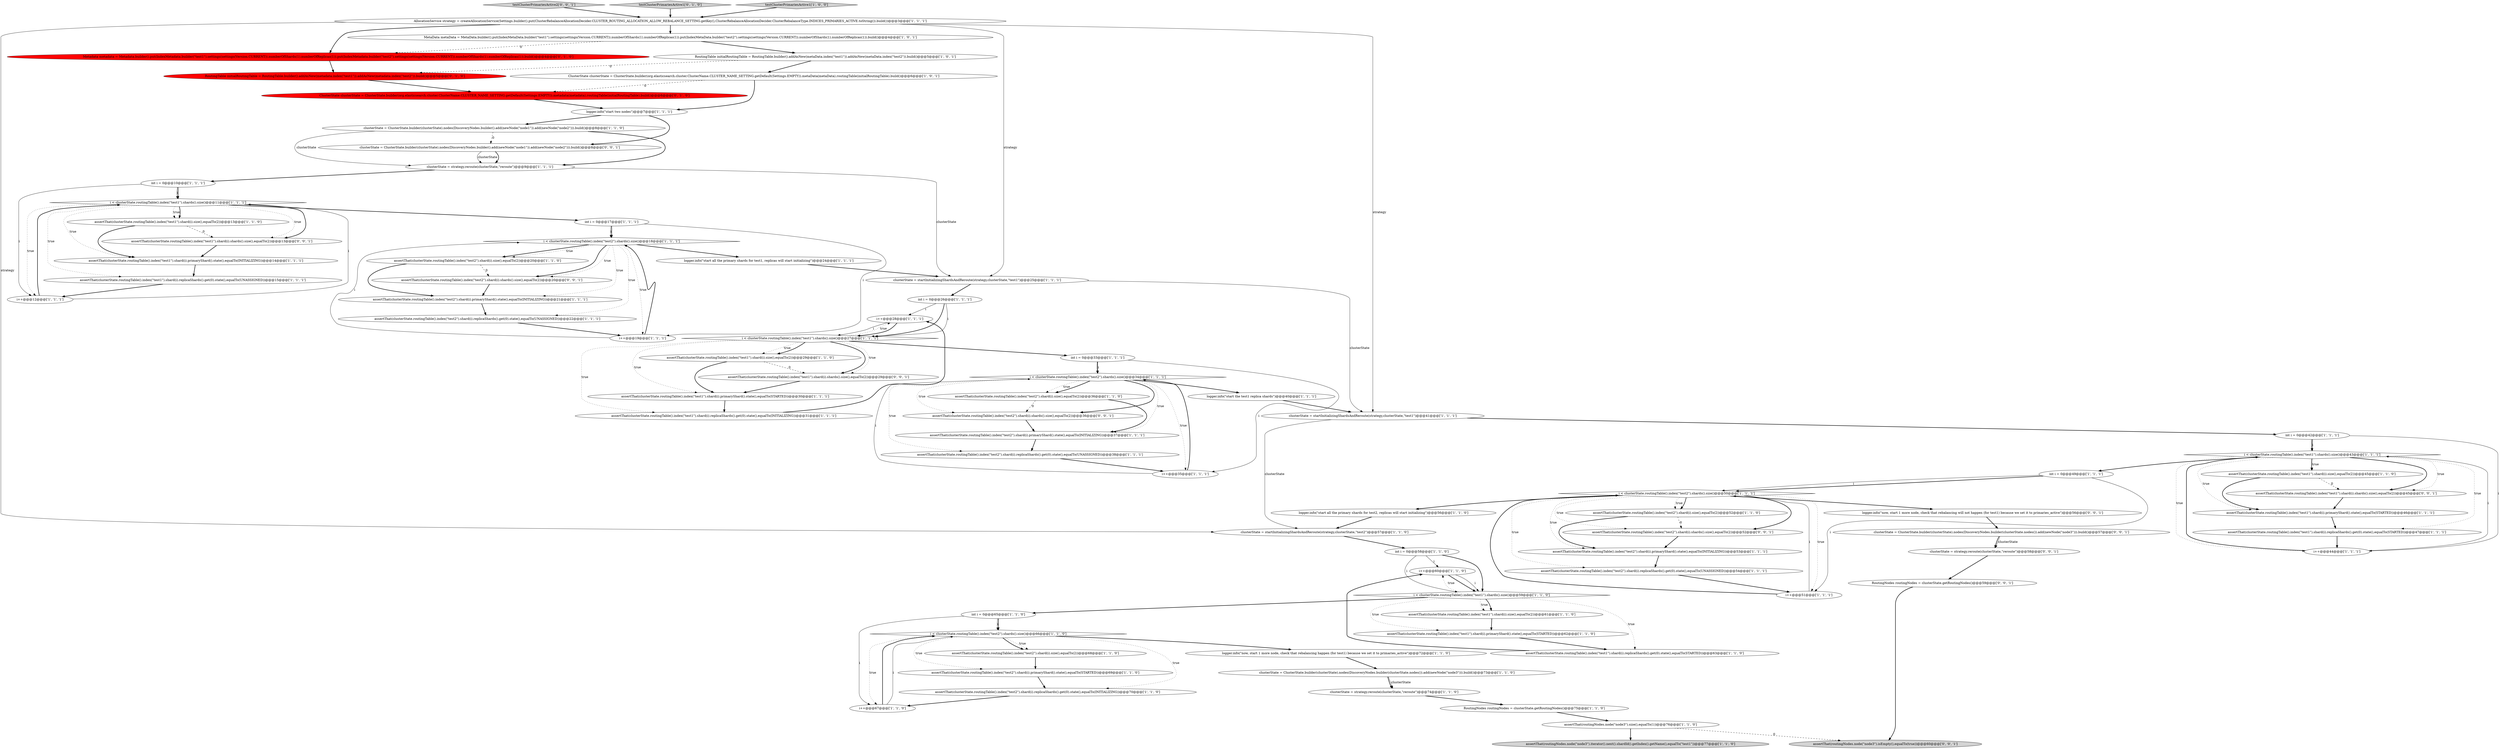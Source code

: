 digraph {
36 [style = filled, label = "i++@@@60@@@['1', '1', '0']", fillcolor = white, shape = ellipse image = "AAA0AAABBB1BBB"];
57 [style = filled, label = "assertThat(clusterState.routingTable().index(\"test2\").shard(i).primaryShard().state(),equalTo(INITIALIZING))@@@37@@@['1', '1', '1']", fillcolor = white, shape = ellipse image = "AAA0AAABBB1BBB"];
49 [style = filled, label = "assertThat(clusterState.routingTable().index(\"test1\").shard(i).replicaShards().get(0).state(),equalTo(UNASSIGNED))@@@15@@@['1', '1', '1']", fillcolor = white, shape = ellipse image = "AAA0AAABBB1BBB"];
11 [style = filled, label = "clusterState = strategy.reroute(clusterState,\"reroute\")@@@74@@@['1', '1', '0']", fillcolor = white, shape = ellipse image = "AAA0AAABBB1BBB"];
77 [style = filled, label = "assertThat(clusterState.routingTable().index(\"test2\").shard(i).shards().size(),equalTo(2))@@@36@@@['0', '0', '1']", fillcolor = white, shape = ellipse image = "AAA0AAABBB3BBB"];
44 [style = filled, label = "assertThat(clusterState.routingTable().index(\"test1\").shard(i).primaryShard().state(),equalTo(STARTED))@@@62@@@['1', '1', '0']", fillcolor = white, shape = ellipse image = "AAA0AAABBB1BBB"];
4 [style = filled, label = "clusterState = ClusterState.builder(clusterState).nodes(DiscoveryNodes.builder().add(newNode(\"node1\")).add(newNode(\"node2\"))).build()@@@8@@@['1', '1', '0']", fillcolor = white, shape = ellipse image = "AAA0AAABBB1BBB"];
65 [style = filled, label = "assertThat(clusterState.routingTable().index(\"test2\").shard(i).size(),equalTo(2))@@@52@@@['1', '1', '0']", fillcolor = white, shape = ellipse image = "AAA0AAABBB1BBB"];
56 [style = filled, label = "assertThat(routingNodes.node(\"node3\").iterator().next().shardId().getIndex().getName(),equalTo(\"test1\"))@@@77@@@['1', '1', '0']", fillcolor = lightgray, shape = ellipse image = "AAA0AAABBB1BBB"];
82 [style = filled, label = "testClusterPrimariesActive2['0', '0', '1']", fillcolor = lightgray, shape = diamond image = "AAA0AAABBB3BBB"];
31 [style = filled, label = "assertThat(clusterState.routingTable().index(\"test2\").shard(i).replicaShards().get(0).state(),equalTo(UNASSIGNED))@@@54@@@['1', '1', '1']", fillcolor = white, shape = ellipse image = "AAA0AAABBB1BBB"];
71 [style = filled, label = "Metadata metadata = Metadata.builder().put(IndexMetadata.builder(\"test1\").settings(settings(Version.CURRENT)).numberOfShards(1).numberOfReplicas(1)).put(IndexMetadata.builder(\"test2\").settings(settings(Version.CURRENT)).numberOfShards(1).numberOfReplicas(1)).build()@@@4@@@['0', '1', '0']", fillcolor = red, shape = ellipse image = "AAA1AAABBB2BBB"];
61 [style = filled, label = "int i = 0@@@10@@@['1', '1', '1']", fillcolor = white, shape = ellipse image = "AAA0AAABBB1BBB"];
79 [style = filled, label = "RoutingNodes routingNodes = clusterState.getRoutingNodes()@@@59@@@['0', '0', '1']", fillcolor = white, shape = ellipse image = "AAA0AAABBB3BBB"];
63 [style = filled, label = "logger.info(\"start two nodes\")@@@7@@@['1', '1', '1']", fillcolor = white, shape = ellipse image = "AAA0AAABBB1BBB"];
29 [style = filled, label = "i < clusterState.routingTable().index(\"test1\").shards().size()@@@11@@@['1', '1', '1']", fillcolor = white, shape = diamond image = "AAA0AAABBB1BBB"];
28 [style = filled, label = "logger.info(\"now, start 1 more node, check that rebalancing happen (for test1) because we set it to primaries_active\")@@@72@@@['1', '1', '0']", fillcolor = white, shape = ellipse image = "AAA0AAABBB1BBB"];
51 [style = filled, label = "clusterState = startInitializingShardsAndReroute(strategy,clusterState,\"test1\")@@@41@@@['1', '1', '1']", fillcolor = white, shape = ellipse image = "AAA0AAABBB1BBB"];
69 [style = filled, label = "testClusterPrimariesActive1['0', '1', '0']", fillcolor = lightgray, shape = diamond image = "AAA0AAABBB2BBB"];
14 [style = filled, label = "i < clusterState.routingTable().index(\"test2\").shards().size()@@@50@@@['1', '1', '1']", fillcolor = white, shape = diamond image = "AAA0AAABBB1BBB"];
59 [style = filled, label = "logger.info(\"start all the primary shards for test2, replicas will start initializing\")@@@56@@@['1', '1', '0']", fillcolor = white, shape = ellipse image = "AAA0AAABBB1BBB"];
23 [style = filled, label = "logger.info(\"start the test1 replica shards\")@@@40@@@['1', '1', '1']", fillcolor = white, shape = ellipse image = "AAA0AAABBB1BBB"];
24 [style = filled, label = "int i = 0@@@65@@@['1', '1', '0']", fillcolor = white, shape = ellipse image = "AAA0AAABBB1BBB"];
67 [style = filled, label = "assertThat(clusterState.routingTable().index(\"test2\").shard(i).size(),equalTo(2))@@@20@@@['1', '1', '0']", fillcolor = white, shape = ellipse image = "AAA0AAABBB1BBB"];
39 [style = filled, label = "assertThat(clusterState.routingTable().index(\"test2\").shard(i).replicaShards().get(0).state(),equalTo(INITIALIZING))@@@70@@@['1', '1', '0']", fillcolor = white, shape = ellipse image = "AAA0AAABBB1BBB"];
21 [style = filled, label = "assertThat(clusterState.routingTable().index(\"test1\").shard(i).size(),equalTo(2))@@@13@@@['1', '1', '0']", fillcolor = white, shape = ellipse image = "AAA0AAABBB1BBB"];
25 [style = filled, label = "assertThat(clusterState.routingTable().index(\"test2\").shard(i).replicaShards().get(0).state(),equalTo(UNASSIGNED))@@@38@@@['1', '1', '1']", fillcolor = white, shape = ellipse image = "AAA0AAABBB1BBB"];
13 [style = filled, label = "assertThat(routingNodes.node(\"node3\").size(),equalTo(1))@@@76@@@['1', '1', '0']", fillcolor = white, shape = ellipse image = "AAA0AAABBB1BBB"];
83 [style = filled, label = "assertThat(clusterState.routingTable().index(\"test1\").shard(i).shards().size(),equalTo(2))@@@45@@@['0', '0', '1']", fillcolor = white, shape = ellipse image = "AAA0AAABBB3BBB"];
40 [style = filled, label = "i++@@@44@@@['1', '1', '1']", fillcolor = white, shape = ellipse image = "AAA0AAABBB1BBB"];
8 [style = filled, label = "assertThat(clusterState.routingTable().index(\"test1\").shard(i).size(),equalTo(2))@@@61@@@['1', '1', '0']", fillcolor = white, shape = ellipse image = "AAA0AAABBB1BBB"];
50 [style = filled, label = "int i = 0@@@49@@@['1', '1', '1']", fillcolor = white, shape = ellipse image = "AAA0AAABBB1BBB"];
73 [style = filled, label = "clusterState = ClusterState.builder(clusterState).nodes(DiscoveryNodes.builder().add(newNode(\"node1\")).add(newNode(\"node2\"))).build()@@@8@@@['0', '0', '1']", fillcolor = white, shape = ellipse image = "AAA0AAABBB3BBB"];
18 [style = filled, label = "testClusterPrimariesActive1['1', '0', '0']", fillcolor = lightgray, shape = diamond image = "AAA0AAABBB1BBB"];
45 [style = filled, label = "assertThat(clusterState.routingTable().index(\"test1\").shard(i).replicaShards().get(0).state(),equalTo(STARTED))@@@63@@@['1', '1', '0']", fillcolor = white, shape = ellipse image = "AAA0AAABBB1BBB"];
58 [style = filled, label = "clusterState = strategy.reroute(clusterState,\"reroute\")@@@9@@@['1', '1', '1']", fillcolor = white, shape = ellipse image = "AAA0AAABBB1BBB"];
54 [style = filled, label = "assertThat(clusterState.routingTable().index(\"test2\").shard(i).primaryShard().state(),equalTo(INITIALIZING))@@@21@@@['1', '1', '1']", fillcolor = white, shape = ellipse image = "AAA0AAABBB1BBB"];
78 [style = filled, label = "clusterState = strategy.reroute(clusterState,\"reroute\")@@@58@@@['0', '0', '1']", fillcolor = white, shape = ellipse image = "AAA0AAABBB3BBB"];
43 [style = filled, label = "assertThat(clusterState.routingTable().index(\"test1\").shard(i).replicaShards().get(0).state(),equalTo(STARTED))@@@47@@@['1', '1', '1']", fillcolor = white, shape = ellipse image = "AAA0AAABBB1BBB"];
5 [style = filled, label = "RoutingNodes routingNodes = clusterState.getRoutingNodes()@@@75@@@['1', '1', '0']", fillcolor = white, shape = ellipse image = "AAA0AAABBB1BBB"];
3 [style = filled, label = "assertThat(clusterState.routingTable().index(\"test2\").shard(i).size(),equalTo(2))@@@68@@@['1', '1', '0']", fillcolor = white, shape = ellipse image = "AAA0AAABBB1BBB"];
15 [style = filled, label = "assertThat(clusterState.routingTable().index(\"test2\").shard(i).primaryShard().state(),equalTo(INITIALIZING))@@@53@@@['1', '1', '1']", fillcolor = white, shape = ellipse image = "AAA0AAABBB1BBB"];
80 [style = filled, label = "assertThat(clusterState.routingTable().index(\"test1\").shard(i).shards().size(),equalTo(2))@@@13@@@['0', '0', '1']", fillcolor = white, shape = ellipse image = "AAA0AAABBB3BBB"];
75 [style = filled, label = "logger.info(\"now, start 1 more node, check that rebalancing will not happen (for test1) because we set it to primaries_active\")@@@56@@@['0', '0', '1']", fillcolor = white, shape = ellipse image = "AAA0AAABBB3BBB"];
84 [style = filled, label = "assertThat(routingNodes.node(\"node3\").isEmpty(),equalTo(true))@@@60@@@['0', '0', '1']", fillcolor = lightgray, shape = ellipse image = "AAA0AAABBB3BBB"];
1 [style = filled, label = "i++@@@28@@@['1', '1', '1']", fillcolor = white, shape = ellipse image = "AAA0AAABBB1BBB"];
17 [style = filled, label = "clusterState = ClusterState.builder(clusterState).nodes(DiscoveryNodes.builder(clusterState.nodes()).add(newNode(\"node3\"))).build()@@@73@@@['1', '1', '0']", fillcolor = white, shape = ellipse image = "AAA0AAABBB1BBB"];
0 [style = filled, label = "i < clusterState.routingTable().index(\"test1\").shards().size()@@@27@@@['1', '1', '1']", fillcolor = white, shape = diamond image = "AAA0AAABBB1BBB"];
47 [style = filled, label = "i++@@@51@@@['1', '1', '1']", fillcolor = white, shape = ellipse image = "AAA0AAABBB1BBB"];
22 [style = filled, label = "clusterState = startInitializingShardsAndReroute(strategy,clusterState,\"test1\")@@@25@@@['1', '1', '1']", fillcolor = white, shape = ellipse image = "AAA0AAABBB1BBB"];
38 [style = filled, label = "MetaData metaData = MetaData.builder().put(IndexMetaData.builder(\"test1\").settings(settings(Version.CURRENT)).numberOfShards(1).numberOfReplicas(1)).put(IndexMetaData.builder(\"test2\").settings(settings(Version.CURRENT)).numberOfShards(1).numberOfReplicas(1)).build()@@@4@@@['1', '0', '1']", fillcolor = white, shape = ellipse image = "AAA0AAABBB1BBB"];
32 [style = filled, label = "clusterState = startInitializingShardsAndReroute(strategy,clusterState,\"test2\")@@@57@@@['1', '1', '0']", fillcolor = white, shape = ellipse image = "AAA0AAABBB1BBB"];
52 [style = filled, label = "int i = 0@@@26@@@['1', '1', '1']", fillcolor = white, shape = ellipse image = "AAA0AAABBB1BBB"];
20 [style = filled, label = "assertThat(clusterState.routingTable().index(\"test1\").shard(i).primaryShard().state(),equalTo(STARTED))@@@30@@@['1', '1', '1']", fillcolor = white, shape = ellipse image = "AAA0AAABBB1BBB"];
33 [style = filled, label = "assertThat(clusterState.routingTable().index(\"test2\").shard(i).replicaShards().get(0).state(),equalTo(UNASSIGNED))@@@22@@@['1', '1', '1']", fillcolor = white, shape = ellipse image = "AAA0AAABBB1BBB"];
2 [style = filled, label = "int i = 0@@@58@@@['1', '1', '0']", fillcolor = white, shape = ellipse image = "AAA0AAABBB1BBB"];
26 [style = filled, label = "i < clusterState.routingTable().index(\"test2\").shards().size()@@@18@@@['1', '1', '1']", fillcolor = white, shape = diamond image = "AAA0AAABBB1BBB"];
60 [style = filled, label = "assertThat(clusterState.routingTable().index(\"test2\").shard(i).primaryShard().state(),equalTo(STARTED))@@@69@@@['1', '1', '0']", fillcolor = white, shape = ellipse image = "AAA0AAABBB1BBB"];
64 [style = filled, label = "assertThat(clusterState.routingTable().index(\"test1\").shard(i).primaryShard().state(),equalTo(INITIALIZING))@@@14@@@['1', '1', '1']", fillcolor = white, shape = ellipse image = "AAA0AAABBB1BBB"];
42 [style = filled, label = "i < clusterState.routingTable().index(\"test2\").shards().size()@@@34@@@['1', '1', '1']", fillcolor = white, shape = diamond image = "AAA0AAABBB1BBB"];
16 [style = filled, label = "i++@@@12@@@['1', '1', '1']", fillcolor = white, shape = ellipse image = "AAA0AAABBB1BBB"];
27 [style = filled, label = "assertThat(clusterState.routingTable().index(\"test1\").shard(i).primaryShard().state(),equalTo(STARTED))@@@46@@@['1', '1', '1']", fillcolor = white, shape = ellipse image = "AAA0AAABBB1BBB"];
19 [style = filled, label = "i++@@@19@@@['1', '1', '1']", fillcolor = white, shape = ellipse image = "AAA0AAABBB1BBB"];
46 [style = filled, label = "i < clusterState.routingTable().index(\"test2\").shards().size()@@@66@@@['1', '1', '0']", fillcolor = white, shape = diamond image = "AAA0AAABBB1BBB"];
35 [style = filled, label = "int i = 0@@@17@@@['1', '1', '1']", fillcolor = white, shape = ellipse image = "AAA0AAABBB1BBB"];
72 [style = filled, label = "assertThat(clusterState.routingTable().index(\"test1\").shard(i).shards().size(),equalTo(2))@@@29@@@['0', '0', '1']", fillcolor = white, shape = ellipse image = "AAA0AAABBB3BBB"];
34 [style = filled, label = "int i = 0@@@33@@@['1', '1', '1']", fillcolor = white, shape = ellipse image = "AAA0AAABBB1BBB"];
9 [style = filled, label = "logger.info(\"start all the primary shards for test1, replicas will start initializing\")@@@24@@@['1', '1', '1']", fillcolor = white, shape = ellipse image = "AAA0AAABBB1BBB"];
68 [style = filled, label = "RoutingTable initialRoutingTable = RoutingTable.builder().addAsNew(metadata.index(\"test1\")).addAsNew(metadata.index(\"test2\")).build()@@@5@@@['0', '1', '0']", fillcolor = red, shape = ellipse image = "AAA1AAABBB2BBB"];
70 [style = filled, label = "ClusterState clusterState = ClusterState.builder(org.elasticsearch.cluster.ClusterName.CLUSTER_NAME_SETTING.getDefault(Settings.EMPTY)).metadata(metadata).routingTable(initialRoutingTable).build()@@@6@@@['0', '1', '0']", fillcolor = red, shape = ellipse image = "AAA1AAABBB2BBB"];
12 [style = filled, label = "i++@@@35@@@['1', '1', '1']", fillcolor = white, shape = ellipse image = "AAA0AAABBB1BBB"];
53 [style = filled, label = "i < clusterState.routingTable().index(\"test1\").shards().size()@@@43@@@['1', '1', '1']", fillcolor = white, shape = diamond image = "AAA0AAABBB1BBB"];
30 [style = filled, label = "assertThat(clusterState.routingTable().index(\"test1\").shard(i).replicaShards().get(0).state(),equalTo(INITIALIZING))@@@31@@@['1', '1', '1']", fillcolor = white, shape = ellipse image = "AAA0AAABBB1BBB"];
62 [style = filled, label = "ClusterState clusterState = ClusterState.builder(org.elasticsearch.cluster.ClusterName.CLUSTER_NAME_SETTING.getDefault(Settings.EMPTY)).metaData(metaData).routingTable(initialRoutingTable).build()@@@6@@@['1', '0', '1']", fillcolor = white, shape = ellipse image = "AAA0AAABBB1BBB"];
6 [style = filled, label = "assertThat(clusterState.routingTable().index(\"test2\").shard(i).size(),equalTo(2))@@@36@@@['1', '1', '0']", fillcolor = white, shape = ellipse image = "AAA0AAABBB1BBB"];
48 [style = filled, label = "AllocationService strategy = createAllocationService(Settings.builder().put(ClusterRebalanceAllocationDecider.CLUSTER_ROUTING_ALLOCATION_ALLOW_REBALANCE_SETTING.getKey(),ClusterRebalanceAllocationDecider.ClusterRebalanceType.INDICES_PRIMARIES_ACTIVE.toString()).build())@@@3@@@['1', '1', '1']", fillcolor = white, shape = ellipse image = "AAA0AAABBB1BBB"];
37 [style = filled, label = "assertThat(clusterState.routingTable().index(\"test1\").shard(i).size(),equalTo(2))@@@29@@@['1', '1', '0']", fillcolor = white, shape = ellipse image = "AAA0AAABBB1BBB"];
66 [style = filled, label = "i < clusterState.routingTable().index(\"test1\").shards().size()@@@59@@@['1', '1', '0']", fillcolor = white, shape = diamond image = "AAA0AAABBB1BBB"];
7 [style = filled, label = "RoutingTable initialRoutingTable = RoutingTable.builder().addAsNew(metaData.index(\"test1\")).addAsNew(metaData.index(\"test2\")).build()@@@5@@@['1', '0', '1']", fillcolor = white, shape = ellipse image = "AAA0AAABBB1BBB"];
55 [style = filled, label = "assertThat(clusterState.routingTable().index(\"test1\").shard(i).size(),equalTo(2))@@@45@@@['1', '1', '0']", fillcolor = white, shape = ellipse image = "AAA0AAABBB1BBB"];
76 [style = filled, label = "assertThat(clusterState.routingTable().index(\"test2\").shard(i).shards().size(),equalTo(2))@@@52@@@['0', '0', '1']", fillcolor = white, shape = ellipse image = "AAA0AAABBB3BBB"];
74 [style = filled, label = "assertThat(clusterState.routingTable().index(\"test2\").shard(i).shards().size(),equalTo(2))@@@20@@@['0', '0', '1']", fillcolor = white, shape = ellipse image = "AAA0AAABBB3BBB"];
81 [style = filled, label = "clusterState = ClusterState.builder(clusterState).nodes(DiscoveryNodes.builder(clusterState.nodes()).add(newNode(\"node3\"))).build()@@@57@@@['0', '0', '1']", fillcolor = white, shape = ellipse image = "AAA0AAABBB3BBB"];
10 [style = filled, label = "int i = 0@@@42@@@['1', '1', '1']", fillcolor = white, shape = ellipse image = "AAA0AAABBB1BBB"];
41 [style = filled, label = "i++@@@67@@@['1', '1', '0']", fillcolor = white, shape = ellipse image = "AAA0AAABBB1BBB"];
14->76 [style = bold, label=""];
42->23 [style = bold, label=""];
6->77 [style = dashed, label="0"];
51->32 [style = solid, label="clusterState"];
6->57 [style = bold, label=""];
7->62 [style = bold, label=""];
49->16 [style = bold, label=""];
23->51 [style = bold, label=""];
73->58 [style = bold, label=""];
81->78 [style = bold, label=""];
29->49 [style = dotted, label="true"];
42->57 [style = dotted, label="true"];
10->53 [style = bold, label=""];
50->47 [style = solid, label="i"];
66->44 [style = dotted, label="true"];
4->73 [style = dashed, label="0"];
26->9 [style = bold, label=""];
14->65 [style = bold, label=""];
26->19 [style = dotted, label="true"];
12->42 [style = bold, label=""];
51->10 [style = bold, label=""];
8->44 [style = bold, label=""];
52->0 [style = solid, label="i"];
81->78 [style = solid, label="clusterState"];
53->55 [style = dotted, label="true"];
43->40 [style = bold, label=""];
26->74 [style = bold, label=""];
63->73 [style = bold, label=""];
58->22 [style = solid, label="clusterState"];
14->47 [style = dotted, label="true"];
62->70 [style = dashed, label="0"];
14->76 [style = dotted, label="true"];
38->7 [style = bold, label=""];
37->72 [style = dashed, label="0"];
54->33 [style = bold, label=""];
41->46 [style = solid, label="i"];
7->68 [style = dashed, label="0"];
76->15 [style = bold, label=""];
61->29 [style = solid, label="i"];
53->43 [style = dotted, label="true"];
42->77 [style = bold, label=""];
14->75 [style = bold, label=""];
60->39 [style = bold, label=""];
61->16 [style = solid, label="i"];
29->16 [style = dotted, label="true"];
24->46 [style = bold, label=""];
2->66 [style = bold, label=""];
53->27 [style = dotted, label="true"];
48->32 [style = solid, label="strategy"];
26->67 [style = bold, label=""];
50->14 [style = solid, label="i"];
2->66 [style = solid, label="i"];
59->32 [style = bold, label=""];
16->29 [style = bold, label=""];
66->8 [style = bold, label=""];
79->84 [style = bold, label=""];
46->3 [style = dotted, label="true"];
68->70 [style = bold, label=""];
38->71 [style = dashed, label="0"];
82->48 [style = bold, label=""];
34->42 [style = bold, label=""];
1->0 [style = bold, label=""];
29->80 [style = bold, label=""];
72->20 [style = bold, label=""];
57->25 [style = bold, label=""];
48->22 [style = solid, label="strategy"];
24->41 [style = solid, label="i"];
0->34 [style = bold, label=""];
52->0 [style = bold, label=""];
66->24 [style = bold, label=""];
71->68 [style = bold, label=""];
15->31 [style = bold, label=""];
65->76 [style = dashed, label="0"];
19->26 [style = bold, label=""];
13->84 [style = dashed, label="0"];
17->11 [style = solid, label="clusterState"];
0->37 [style = dotted, label="true"];
55->27 [style = bold, label=""];
39->41 [style = bold, label=""];
41->46 [style = bold, label=""];
29->21 [style = dotted, label="true"];
31->47 [style = bold, label=""];
29->35 [style = bold, label=""];
61->29 [style = bold, label=""];
2->36 [style = solid, label="i"];
44->45 [style = bold, label=""];
36->66 [style = bold, label=""];
65->15 [style = bold, label=""];
80->64 [style = bold, label=""];
4->58 [style = solid, label="clusterState"];
9->22 [style = bold, label=""];
46->60 [style = dotted, label="true"];
58->61 [style = bold, label=""];
55->83 [style = dashed, label="0"];
26->33 [style = dotted, label="true"];
40->53 [style = bold, label=""];
27->43 [style = bold, label=""];
67->54 [style = bold, label=""];
46->28 [style = bold, label=""];
53->83 [style = dotted, label="true"];
48->51 [style = solid, label="strategy"];
78->79 [style = bold, label=""];
66->45 [style = dotted, label="true"];
45->36 [style = bold, label=""];
34->42 [style = solid, label="i"];
34->12 [style = solid, label="i"];
21->64 [style = bold, label=""];
50->14 [style = bold, label=""];
26->54 [style = dotted, label="true"];
0->30 [style = dotted, label="true"];
52->1 [style = solid, label="i"];
29->21 [style = bold, label=""];
42->77 [style = dotted, label="true"];
10->40 [style = solid, label="i"];
53->50 [style = bold, label=""];
35->19 [style = solid, label="i"];
11->5 [style = bold, label=""];
4->58 [style = bold, label=""];
18->48 [style = bold, label=""];
53->40 [style = dotted, label="true"];
5->13 [style = bold, label=""];
29->80 [style = dotted, label="true"];
28->17 [style = bold, label=""];
14->65 [style = dotted, label="true"];
33->19 [style = bold, label=""];
75->81 [style = bold, label=""];
10->53 [style = solid, label="i"];
0->72 [style = bold, label=""];
35->26 [style = bold, label=""];
46->3 [style = bold, label=""];
53->83 [style = bold, label=""];
0->1 [style = dotted, label="true"];
26->74 [style = dotted, label="true"];
53->55 [style = bold, label=""];
12->42 [style = solid, label="i"];
63->4 [style = bold, label=""];
69->48 [style = bold, label=""];
30->1 [style = bold, label=""];
0->37 [style = bold, label=""];
77->57 [style = bold, label=""];
40->53 [style = solid, label="i"];
66->36 [style = dotted, label="true"];
22->52 [style = bold, label=""];
47->14 [style = solid, label="i"];
83->27 [style = bold, label=""];
42->6 [style = dotted, label="true"];
0->72 [style = dotted, label="true"];
62->63 [style = bold, label=""];
37->20 [style = bold, label=""];
0->20 [style = dotted, label="true"];
70->63 [style = bold, label=""];
48->71 [style = bold, label=""];
36->66 [style = solid, label="i"];
46->41 [style = dotted, label="true"];
19->26 [style = solid, label="i"];
32->2 [style = bold, label=""];
35->26 [style = solid, label="i"];
24->46 [style = solid, label="i"];
1->0 [style = solid, label="i"];
42->12 [style = dotted, label="true"];
14->15 [style = dotted, label="true"];
66->8 [style = dotted, label="true"];
13->56 [style = bold, label=""];
48->38 [style = bold, label=""];
42->6 [style = bold, label=""];
16->29 [style = solid, label="i"];
25->12 [style = bold, label=""];
29->64 [style = dotted, label="true"];
21->80 [style = dashed, label="0"];
67->74 [style = dashed, label="0"];
46->39 [style = dotted, label="true"];
14->31 [style = dotted, label="true"];
26->67 [style = dotted, label="true"];
42->25 [style = dotted, label="true"];
64->49 [style = bold, label=""];
14->59 [style = bold, label=""];
73->58 [style = solid, label="clusterState"];
20->30 [style = bold, label=""];
74->54 [style = bold, label=""];
47->14 [style = bold, label=""];
22->51 [style = solid, label="clusterState"];
17->11 [style = bold, label=""];
3->60 [style = bold, label=""];
}
